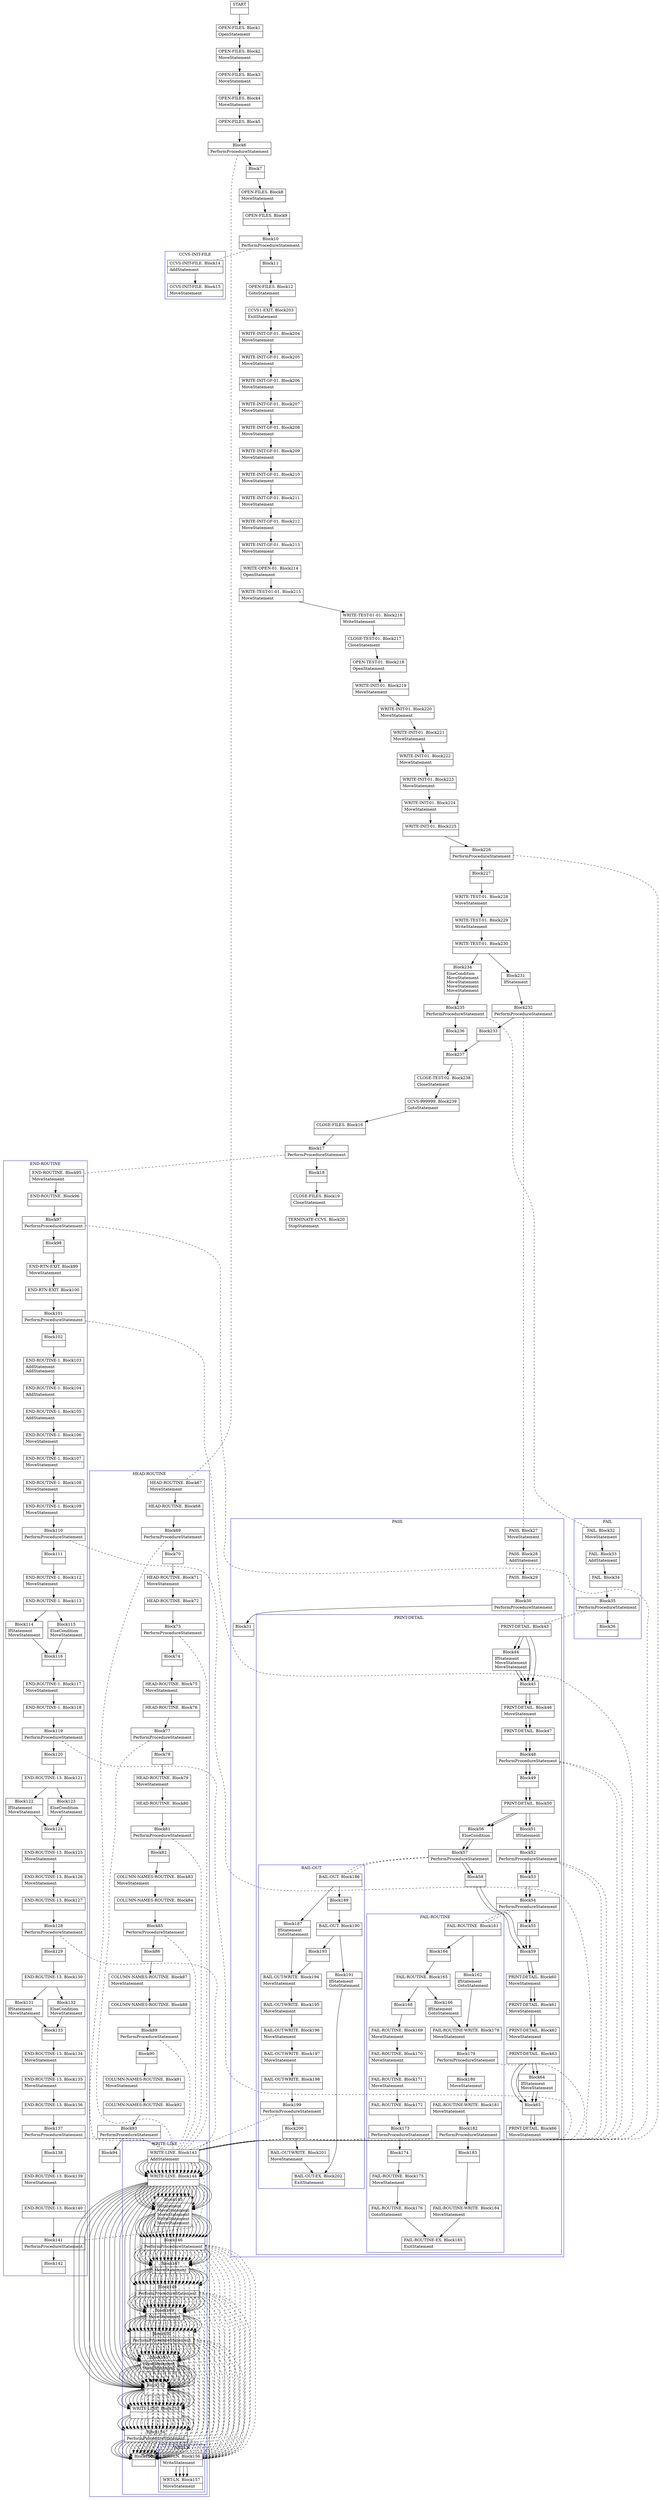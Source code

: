 digraph Cfg {
compound=true;
node [
shape = "record"
]

edge [
arrowtail = "empty"
]
Block0 [
label = "{START|}"
]
Block1 [
label = "{OPEN-FILES. Block1|OpenStatement\l}"
]
Block2 [
label = "{OPEN-FILES. Block2|MoveStatement\l}"
]
Block3 [
label = "{OPEN-FILES. Block3|MoveStatement\l}"
]
Block4 [
label = "{OPEN-FILES. Block4|MoveStatement\l}"
]
Block5 [
label = "{OPEN-FILES. Block5|}"
]
Block6 [
label = "{Block6|PerformProcedureStatement\l}"
]
subgraph cluster_1{
color = blue;
label = "HEAD-ROUTINE";
Block67 [
label = "{HEAD-ROUTINE. Block67|MoveStatement\l}"
]
Block68 [
label = "{HEAD-ROUTINE. Block68|}"
]
Block69 [
label = "{Block69|PerformProcedureStatement\l}"
]
subgraph cluster_12{
color = blue;
label = "WRITE-LINE";
Block143 [
label = "{WRITE-LINE. Block143|AddStatement\l}"
]
Block144 [
label = "{WRITE-LINE. Block144|}"
]
Block145 [
label = "{Block145|IfStatement\lMoveStatement\lMoveStatement\lWriteStatement\lMoveStatement\l}"
]
Block146 [
label = "{Block146|PerformProcedureStatement\l}"
]
subgraph cluster_26{
color = blue;
label = "WRT-LN";
Block156 [
label = "{WRT-LN. Block156|WriteStatement\l}"
]
Block157 [
label = "{WRT-LN. Block157|MoveStatement\l}"
]
Block156 -> Block157

}
Block146 -> Block156 [style=dashed, arrowhead=none]

Block147 [
label = "{Block147|MoveStatement\l}"
]
Block148 [
label = "{Block148|PerformProcedureStatement\l}"
]
subgraph cluster_27{
color = blue;
label = "WRT-LN";
Block156 [
label = "{WRT-LN. Block156|WriteStatement\l}"
]
Block157 [
label = "{WRT-LN. Block157|MoveStatement\l}"
]
Block156 -> Block157

}
Block148 -> Block156 [style=dashed, arrowhead=none]

Block149 [
label = "{Block149|MoveStatement\l}"
]
Block150 [
label = "{Block150|PerformProcedureStatement\l}"
]
subgraph cluster_28{
color = blue;
label = "WRT-LN";
Block156 [
label = "{WRT-LN. Block156|WriteStatement\l}"
]
Block157 [
label = "{WRT-LN. Block157|MoveStatement\l}"
]
Block156 -> Block157

}
Block150 -> Block156 [style=dashed, arrowhead=none]

Block151 [
label = "{Block151|MoveStatement\lMoveStatement\l}"
]
Block152 [
label = "{Block152|}"
]
Block153 [
label = "{WRITE-LINE. Block153|}"
]
Block154 [
label = "{Block154|PerformProcedureStatement\l}"
]
subgraph cluster_29{
color = blue;
label = "WRT-LN";
Block156 [
label = "{WRT-LN. Block156|WriteStatement\l}"
]
Block157 [
label = "{WRT-LN. Block157|MoveStatement\l}"
]
Block156 -> Block157

}
Block154 -> Block156 [style=dashed, arrowhead=none]

Block155 [
label = "{Block155|}"
]
Block143 -> Block144
Block144 -> Block145
Block144 -> Block152
Block145 -> Block146
Block146 -> Block147
Block147 -> Block148
Block148 -> Block149
Block149 -> Block150
Block150 -> Block151
Block151 -> Block152
Block152 -> Block153
Block153 -> Block154
Block154 -> Block155

}
Block69 -> Block143 [style=dashed, arrowhead=none]

Block70 [
label = "{Block70|}"
]
Block71 [
label = "{HEAD-ROUTINE. Block71|MoveStatement\l}"
]
Block72 [
label = "{HEAD-ROUTINE. Block72|}"
]
Block73 [
label = "{Block73|PerformProcedureStatement\l}"
]
subgraph cluster_13{
color = blue;
label = "WRITE-LINE";
Block143 [
label = "{WRITE-LINE. Block143|AddStatement\l}"
]
Block144 [
label = "{WRITE-LINE. Block144|}"
]
Block145 [
label = "{Block145|IfStatement\lMoveStatement\lMoveStatement\lWriteStatement\lMoveStatement\l}"
]
Block146 [
label = "{Block146|PerformProcedureStatement\l}"
]
Block146 -> Block156 [style=dashed, arrowhead=none]

Block147 [
label = "{Block147|MoveStatement\l}"
]
Block148 [
label = "{Block148|PerformProcedureStatement\l}"
]
Block148 -> Block156 [style=dashed, arrowhead=none]

Block149 [
label = "{Block149|MoveStatement\l}"
]
Block150 [
label = "{Block150|PerformProcedureStatement\l}"
]
Block150 -> Block156 [style=dashed, arrowhead=none]

Block151 [
label = "{Block151|MoveStatement\lMoveStatement\l}"
]
Block152 [
label = "{Block152|}"
]
Block153 [
label = "{WRITE-LINE. Block153|}"
]
Block154 [
label = "{Block154|PerformProcedureStatement\l}"
]
Block154 -> Block156 [style=dashed, arrowhead=none]

Block155 [
label = "{Block155|}"
]
Block143 -> Block144
Block144 -> Block145
Block144 -> Block152
Block145 -> Block146
Block146 -> Block147
Block147 -> Block148
Block148 -> Block149
Block149 -> Block150
Block150 -> Block151
Block151 -> Block152
Block152 -> Block153
Block153 -> Block154
Block154 -> Block155

}
Block73 -> Block143 [style=dashed, arrowhead=none]

Block74 [
label = "{Block74|}"
]
Block75 [
label = "{HEAD-ROUTINE. Block75|MoveStatement\l}"
]
Block76 [
label = "{HEAD-ROUTINE. Block76|}"
]
Block77 [
label = "{Block77|PerformProcedureStatement\l}"
]
subgraph cluster_14{
color = blue;
label = "WRITE-LINE";
Block143 [
label = "{WRITE-LINE. Block143|AddStatement\l}"
]
Block144 [
label = "{WRITE-LINE. Block144|}"
]
Block145 [
label = "{Block145|IfStatement\lMoveStatement\lMoveStatement\lWriteStatement\lMoveStatement\l}"
]
Block146 [
label = "{Block146|PerformProcedureStatement\l}"
]
Block146 -> Block156 [style=dashed, arrowhead=none]

Block147 [
label = "{Block147|MoveStatement\l}"
]
Block148 [
label = "{Block148|PerformProcedureStatement\l}"
]
Block148 -> Block156 [style=dashed, arrowhead=none]

Block149 [
label = "{Block149|MoveStatement\l}"
]
Block150 [
label = "{Block150|PerformProcedureStatement\l}"
]
Block150 -> Block156 [style=dashed, arrowhead=none]

Block151 [
label = "{Block151|MoveStatement\lMoveStatement\l}"
]
Block152 [
label = "{Block152|}"
]
Block153 [
label = "{WRITE-LINE. Block153|}"
]
Block154 [
label = "{Block154|PerformProcedureStatement\l}"
]
Block154 -> Block156 [style=dashed, arrowhead=none]

Block155 [
label = "{Block155|}"
]
Block143 -> Block144
Block144 -> Block145
Block144 -> Block152
Block145 -> Block146
Block146 -> Block147
Block147 -> Block148
Block148 -> Block149
Block149 -> Block150
Block150 -> Block151
Block151 -> Block152
Block152 -> Block153
Block153 -> Block154
Block154 -> Block155

}
Block77 -> Block143 [style=dashed, arrowhead=none]

Block78 [
label = "{Block78|}"
]
Block79 [
label = "{HEAD-ROUTINE. Block79|MoveStatement\l}"
]
Block80 [
label = "{HEAD-ROUTINE. Block80|}"
]
Block81 [
label = "{Block81|PerformProcedureStatement\l}"
]
subgraph cluster_15{
color = blue;
label = "WRITE-LINE";
Block143 [
label = "{WRITE-LINE. Block143|AddStatement\l}"
]
Block144 [
label = "{WRITE-LINE. Block144|}"
]
Block145 [
label = "{Block145|IfStatement\lMoveStatement\lMoveStatement\lWriteStatement\lMoveStatement\l}"
]
Block146 [
label = "{Block146|PerformProcedureStatement\l}"
]
Block146 -> Block156 [style=dashed, arrowhead=none]

Block147 [
label = "{Block147|MoveStatement\l}"
]
Block148 [
label = "{Block148|PerformProcedureStatement\l}"
]
Block148 -> Block156 [style=dashed, arrowhead=none]

Block149 [
label = "{Block149|MoveStatement\l}"
]
Block150 [
label = "{Block150|PerformProcedureStatement\l}"
]
Block150 -> Block156 [style=dashed, arrowhead=none]

Block151 [
label = "{Block151|MoveStatement\lMoveStatement\l}"
]
Block152 [
label = "{Block152|}"
]
Block153 [
label = "{WRITE-LINE. Block153|}"
]
Block154 [
label = "{Block154|PerformProcedureStatement\l}"
]
Block154 -> Block156 [style=dashed, arrowhead=none]

Block155 [
label = "{Block155|}"
]
Block143 -> Block144
Block144 -> Block145
Block144 -> Block152
Block145 -> Block146
Block146 -> Block147
Block147 -> Block148
Block148 -> Block149
Block149 -> Block150
Block150 -> Block151
Block151 -> Block152
Block152 -> Block153
Block153 -> Block154
Block154 -> Block155

}
Block81 -> Block143 [style=dashed, arrowhead=none]

Block82 [
label = "{Block82|}"
]
Block83 [
label = "{COLUMN-NAMES-ROUTINE. Block83|MoveStatement\l}"
]
Block84 [
label = "{COLUMN-NAMES-ROUTINE. Block84|}"
]
Block85 [
label = "{Block85|PerformProcedureStatement\l}"
]
subgraph cluster_16{
color = blue;
label = "WRITE-LINE";
Block143 [
label = "{WRITE-LINE. Block143|AddStatement\l}"
]
Block144 [
label = "{WRITE-LINE. Block144|}"
]
Block145 [
label = "{Block145|IfStatement\lMoveStatement\lMoveStatement\lWriteStatement\lMoveStatement\l}"
]
Block146 [
label = "{Block146|PerformProcedureStatement\l}"
]
Block146 -> Block156 [style=dashed, arrowhead=none]

Block147 [
label = "{Block147|MoveStatement\l}"
]
Block148 [
label = "{Block148|PerformProcedureStatement\l}"
]
Block148 -> Block156 [style=dashed, arrowhead=none]

Block149 [
label = "{Block149|MoveStatement\l}"
]
Block150 [
label = "{Block150|PerformProcedureStatement\l}"
]
Block150 -> Block156 [style=dashed, arrowhead=none]

Block151 [
label = "{Block151|MoveStatement\lMoveStatement\l}"
]
Block152 [
label = "{Block152|}"
]
Block153 [
label = "{WRITE-LINE. Block153|}"
]
Block154 [
label = "{Block154|PerformProcedureStatement\l}"
]
Block154 -> Block156 [style=dashed, arrowhead=none]

Block155 [
label = "{Block155|}"
]
Block143 -> Block144
Block144 -> Block145
Block144 -> Block152
Block145 -> Block146
Block146 -> Block147
Block147 -> Block148
Block148 -> Block149
Block149 -> Block150
Block150 -> Block151
Block151 -> Block152
Block152 -> Block153
Block153 -> Block154
Block154 -> Block155

}
Block85 -> Block143 [style=dashed, arrowhead=none]

Block86 [
label = "{Block86|}"
]
Block87 [
label = "{COLUMN-NAMES-ROUTINE. Block87|MoveStatement\l}"
]
Block88 [
label = "{COLUMN-NAMES-ROUTINE. Block88|}"
]
Block89 [
label = "{Block89|PerformProcedureStatement\l}"
]
subgraph cluster_17{
color = blue;
label = "WRITE-LINE";
Block143 [
label = "{WRITE-LINE. Block143|AddStatement\l}"
]
Block144 [
label = "{WRITE-LINE. Block144|}"
]
Block145 [
label = "{Block145|IfStatement\lMoveStatement\lMoveStatement\lWriteStatement\lMoveStatement\l}"
]
Block146 [
label = "{Block146|PerformProcedureStatement\l}"
]
Block146 -> Block156 [style=dashed, arrowhead=none]

Block147 [
label = "{Block147|MoveStatement\l}"
]
Block148 [
label = "{Block148|PerformProcedureStatement\l}"
]
Block148 -> Block156 [style=dashed, arrowhead=none]

Block149 [
label = "{Block149|MoveStatement\l}"
]
Block150 [
label = "{Block150|PerformProcedureStatement\l}"
]
Block150 -> Block156 [style=dashed, arrowhead=none]

Block151 [
label = "{Block151|MoveStatement\lMoveStatement\l}"
]
Block152 [
label = "{Block152|}"
]
Block153 [
label = "{WRITE-LINE. Block153|}"
]
Block154 [
label = "{Block154|PerformProcedureStatement\l}"
]
Block154 -> Block156 [style=dashed, arrowhead=none]

Block155 [
label = "{Block155|}"
]
Block143 -> Block144
Block144 -> Block145
Block144 -> Block152
Block145 -> Block146
Block146 -> Block147
Block147 -> Block148
Block148 -> Block149
Block149 -> Block150
Block150 -> Block151
Block151 -> Block152
Block152 -> Block153
Block153 -> Block154
Block154 -> Block155

}
Block89 -> Block143 [style=dashed, arrowhead=none]

Block90 [
label = "{Block90|}"
]
Block91 [
label = "{COLUMN-NAMES-ROUTINE. Block91|MoveStatement\l}"
]
Block92 [
label = "{COLUMN-NAMES-ROUTINE. Block92|}"
]
Block93 [
label = "{Block93|PerformProcedureStatement\l}"
]
subgraph cluster_18{
color = blue;
label = "WRITE-LINE";
Block143 [
label = "{WRITE-LINE. Block143|AddStatement\l}"
]
Block144 [
label = "{WRITE-LINE. Block144|}"
]
Block145 [
label = "{Block145|IfStatement\lMoveStatement\lMoveStatement\lWriteStatement\lMoveStatement\l}"
]
Block146 [
label = "{Block146|PerformProcedureStatement\l}"
]
Block146 -> Block156 [style=dashed, arrowhead=none]

Block147 [
label = "{Block147|MoveStatement\l}"
]
Block148 [
label = "{Block148|PerformProcedureStatement\l}"
]
Block148 -> Block156 [style=dashed, arrowhead=none]

Block149 [
label = "{Block149|MoveStatement\l}"
]
Block150 [
label = "{Block150|PerformProcedureStatement\l}"
]
Block150 -> Block156 [style=dashed, arrowhead=none]

Block151 [
label = "{Block151|MoveStatement\lMoveStatement\l}"
]
Block152 [
label = "{Block152|}"
]
Block153 [
label = "{WRITE-LINE. Block153|}"
]
Block154 [
label = "{Block154|PerformProcedureStatement\l}"
]
Block154 -> Block156 [style=dashed, arrowhead=none]

Block155 [
label = "{Block155|}"
]
Block143 -> Block144
Block144 -> Block145
Block144 -> Block152
Block145 -> Block146
Block146 -> Block147
Block147 -> Block148
Block148 -> Block149
Block149 -> Block150
Block150 -> Block151
Block151 -> Block152
Block152 -> Block153
Block153 -> Block154
Block154 -> Block155

}
Block93 -> Block143 [style=dashed, arrowhead=none]

Block94 [
label = "{Block94|}"
]
Block67 -> Block68
Block68 -> Block69
Block69 -> Block70
Block70 -> Block71
Block71 -> Block72
Block72 -> Block73
Block73 -> Block74
Block74 -> Block75
Block75 -> Block76
Block76 -> Block77
Block77 -> Block78
Block78 -> Block79
Block79 -> Block80
Block80 -> Block81
Block81 -> Block82
Block82 -> Block83
Block83 -> Block84
Block84 -> Block85
Block85 -> Block86
Block86 -> Block87
Block87 -> Block88
Block88 -> Block89
Block89 -> Block90
Block90 -> Block91
Block91 -> Block92
Block92 -> Block93
Block93 -> Block94

}
Block6 -> Block67 [style=dashed, arrowhead=none]

Block7 [
label = "{Block7|}"
]
Block8 [
label = "{OPEN-FILES. Block8|MoveStatement\l}"
]
Block9 [
label = "{OPEN-FILES. Block9|}"
]
Block10 [
label = "{Block10|PerformProcedureStatement\l}"
]
subgraph cluster_2{
color = blue;
label = "CCVS-INIT-FILE";
Block14 [
label = "{CCVS-INIT-FILE. Block14|AddStatement\l}"
]
Block15 [
label = "{CCVS-INIT-FILE. Block15|MoveStatement\l}"
]
Block14 -> Block15

}
Block10 -> Block14 [style=dashed, arrowhead=none]

Block11 [
label = "{Block11|}"
]
Block12 [
label = "{OPEN-FILES. Block12|GotoStatement\l}"
]
Block203 [
label = "{CCVS1-EXIT. Block203|ExitStatement\l}"
]
Block204 [
label = "{WRITE-INIT-GF-01. Block204|MoveStatement\l}"
]
Block205 [
label = "{WRITE-INIT-GF-01. Block205|MoveStatement\l}"
]
Block206 [
label = "{WRITE-INIT-GF-01. Block206|MoveStatement\l}"
]
Block207 [
label = "{WRITE-INIT-GF-01. Block207|MoveStatement\l}"
]
Block208 [
label = "{WRITE-INIT-GF-01. Block208|MoveStatement\l}"
]
Block209 [
label = "{WRITE-INIT-GF-01. Block209|MoveStatement\l}"
]
Block210 [
label = "{WRITE-INIT-GF-01. Block210|MoveStatement\l}"
]
Block211 [
label = "{WRITE-INIT-GF-01. Block211|MoveStatement\l}"
]
Block212 [
label = "{WRITE-INIT-GF-01. Block212|MoveStatement\l}"
]
Block213 [
label = "{WRITE-INIT-GF-01. Block213|MoveStatement\l}"
]
Block214 [
label = "{WRITE-OPEN-01. Block214|OpenStatement\l}"
]
Block215 [
label = "{WRITE-TEST-01-01. Block215|MoveStatement\l}"
]
Block216 [
label = "{WRITE-TEST-01-01. Block216|WriteStatement\l}"
]
Block217 [
label = "{CLOSE-TEST-01. Block217|CloseStatement\l}"
]
Block218 [
label = "{OPEN-TEST-01. Block218|OpenStatement\l}"
]
Block219 [
label = "{WRITE-INIT-01. Block219|MoveStatement\l}"
]
Block220 [
label = "{WRITE-INIT-01. Block220|MoveStatement\l}"
]
Block221 [
label = "{WRITE-INIT-01. Block221|MoveStatement\l}"
]
Block222 [
label = "{WRITE-INIT-01. Block222|MoveStatement\l}"
]
Block223 [
label = "{WRITE-INIT-01. Block223|MoveStatement\l}"
]
Block224 [
label = "{WRITE-INIT-01. Block224|MoveStatement\l}"
]
Block225 [
label = "{WRITE-INIT-01. Block225|}"
]
Block226 [
label = "{Block226|PerformProcedureStatement\l}"
]
subgraph cluster_35{
color = blue;
label = "WRITE-LINE";
Block143 [
label = "{WRITE-LINE. Block143|AddStatement\l}"
]
Block144 [
label = "{WRITE-LINE. Block144|}"
]
Block145 [
label = "{Block145|IfStatement\lMoveStatement\lMoveStatement\lWriteStatement\lMoveStatement\l}"
]
Block146 [
label = "{Block146|PerformProcedureStatement\l}"
]
Block146 -> Block156 [style=dashed, arrowhead=none]

Block147 [
label = "{Block147|MoveStatement\l}"
]
Block148 [
label = "{Block148|PerformProcedureStatement\l}"
]
Block148 -> Block156 [style=dashed, arrowhead=none]

Block149 [
label = "{Block149|MoveStatement\l}"
]
Block150 [
label = "{Block150|PerformProcedureStatement\l}"
]
Block150 -> Block156 [style=dashed, arrowhead=none]

Block151 [
label = "{Block151|MoveStatement\lMoveStatement\l}"
]
Block152 [
label = "{Block152|}"
]
Block153 [
label = "{WRITE-LINE. Block153|}"
]
Block154 [
label = "{Block154|PerformProcedureStatement\l}"
]
Block154 -> Block156 [style=dashed, arrowhead=none]

Block155 [
label = "{Block155|}"
]
Block143 -> Block144
Block144 -> Block145
Block144 -> Block152
Block145 -> Block146
Block146 -> Block147
Block147 -> Block148
Block148 -> Block149
Block149 -> Block150
Block150 -> Block151
Block151 -> Block152
Block152 -> Block153
Block153 -> Block154
Block154 -> Block155

}
Block226 -> Block143 [style=dashed, arrowhead=none]

Block227 [
label = "{Block227|}"
]
Block228 [
label = "{WRITE-TEST-01. Block228|MoveStatement\l}"
]
Block229 [
label = "{WRITE-TEST-01. Block229|WriteStatement\l}"
]
Block230 [
label = "{WRITE-TEST-01. Block230|}"
]
Block231 [
label = "{Block231|IfStatement\l}"
]
Block232 [
label = "{Block232|PerformProcedureStatement\l}"
]
subgraph cluster_36{
color = blue;
label = "PASS";
Block27 [
label = "{PASS. Block27|MoveStatement\l}"
]
Block28 [
label = "{PASS. Block28|AddStatement\l}"
]
Block29 [
label = "{PASS. Block29|}"
]
Block30 [
label = "{Block30|PerformProcedureStatement\l}"
]
subgraph cluster_5{
color = blue;
label = "PRINT-DETAIL";
Block43 [
label = "{PRINT-DETAIL. Block43|}"
]
Block44 [
label = "{Block44|IfStatement\lMoveStatement\lMoveStatement\l}"
]
Block45 [
label = "{Block45|}"
]
Block46 [
label = "{PRINT-DETAIL. Block46|MoveStatement\l}"
]
Block47 [
label = "{PRINT-DETAIL. Block47|}"
]
Block48 [
label = "{Block48|PerformProcedureStatement\l}"
]
subgraph cluster_8{
color = blue;
label = "WRITE-LINE";
Block143 [
label = "{WRITE-LINE. Block143|AddStatement\l}"
]
Block144 [
label = "{WRITE-LINE. Block144|}"
]
Block145 [
label = "{Block145|IfStatement\lMoveStatement\lMoveStatement\lWriteStatement\lMoveStatement\l}"
]
Block146 [
label = "{Block146|PerformProcedureStatement\l}"
]
Block146 -> Block156 [style=dashed, arrowhead=none]

Block147 [
label = "{Block147|MoveStatement\l}"
]
Block148 [
label = "{Block148|PerformProcedureStatement\l}"
]
Block148 -> Block156 [style=dashed, arrowhead=none]

Block149 [
label = "{Block149|MoveStatement\l}"
]
Block150 [
label = "{Block150|PerformProcedureStatement\l}"
]
Block150 -> Block156 [style=dashed, arrowhead=none]

Block151 [
label = "{Block151|MoveStatement\lMoveStatement\l}"
]
Block152 [
label = "{Block152|}"
]
Block153 [
label = "{WRITE-LINE. Block153|}"
]
Block154 [
label = "{Block154|PerformProcedureStatement\l}"
]
Block154 -> Block156 [style=dashed, arrowhead=none]

Block155 [
label = "{Block155|}"
]
Block143 -> Block144
Block144 -> Block145
Block144 -> Block152
Block145 -> Block146
Block146 -> Block147
Block147 -> Block148
Block148 -> Block149
Block149 -> Block150
Block150 -> Block151
Block151 -> Block152
Block152 -> Block153
Block153 -> Block154
Block154 -> Block155

}
Block48 -> Block143 [style=dashed, arrowhead=none]

Block49 [
label = "{Block49|}"
]
Block50 [
label = "{PRINT-DETAIL. Block50|}"
]
Block51 [
label = "{Block51|IfStatement\l}"
]
Block52 [
label = "{Block52|PerformProcedureStatement\l}"
]
subgraph cluster_9{
color = blue;
label = "WRITE-LINE";
Block143 [
label = "{WRITE-LINE. Block143|AddStatement\l}"
]
Block144 [
label = "{WRITE-LINE. Block144|}"
]
Block145 [
label = "{Block145|IfStatement\lMoveStatement\lMoveStatement\lWriteStatement\lMoveStatement\l}"
]
Block146 [
label = "{Block146|PerformProcedureStatement\l}"
]
Block146 -> Block156 [style=dashed, arrowhead=none]

Block147 [
label = "{Block147|MoveStatement\l}"
]
Block148 [
label = "{Block148|PerformProcedureStatement\l}"
]
Block148 -> Block156 [style=dashed, arrowhead=none]

Block149 [
label = "{Block149|MoveStatement\l}"
]
Block150 [
label = "{Block150|PerformProcedureStatement\l}"
]
Block150 -> Block156 [style=dashed, arrowhead=none]

Block151 [
label = "{Block151|MoveStatement\lMoveStatement\l}"
]
Block152 [
label = "{Block152|}"
]
Block153 [
label = "{WRITE-LINE. Block153|}"
]
Block154 [
label = "{Block154|PerformProcedureStatement\l}"
]
Block154 -> Block156 [style=dashed, arrowhead=none]

Block155 [
label = "{Block155|}"
]
Block143 -> Block144
Block144 -> Block145
Block144 -> Block152
Block145 -> Block146
Block146 -> Block147
Block147 -> Block148
Block148 -> Block149
Block149 -> Block150
Block150 -> Block151
Block151 -> Block152
Block152 -> Block153
Block153 -> Block154
Block154 -> Block155

}
Block52 -> Block143 [style=dashed, arrowhead=none]

Block53 [
label = "{Block53|}"
]
Block54 [
label = "{Block54|PerformProcedureStatement\l}"
]
subgraph cluster_10{
color = blue;
label = "FAIL-ROUTINE";
Block161 [
label = "{FAIL-ROUTINE. Block161|}"
]
Block162 [
label = "{Block162|IfStatement\lGotoStatement\l}"
]
Block178 [
label = "{FAIL-ROUTINE-WRITE. Block178|MoveStatement\l}"
]
Block179 [
label = "{Block179|PerformProcedureStatement\l}"
]
subgraph cluster_32{
color = blue;
label = "WRITE-LINE";
Block143 [
label = "{WRITE-LINE. Block143|AddStatement\l}"
]
Block144 [
label = "{WRITE-LINE. Block144|}"
]
Block145 [
label = "{Block145|IfStatement\lMoveStatement\lMoveStatement\lWriteStatement\lMoveStatement\l}"
]
Block146 [
label = "{Block146|PerformProcedureStatement\l}"
]
Block146 -> Block156 [style=dashed, arrowhead=none]

Block147 [
label = "{Block147|MoveStatement\l}"
]
Block148 [
label = "{Block148|PerformProcedureStatement\l}"
]
Block148 -> Block156 [style=dashed, arrowhead=none]

Block149 [
label = "{Block149|MoveStatement\l}"
]
Block150 [
label = "{Block150|PerformProcedureStatement\l}"
]
Block150 -> Block156 [style=dashed, arrowhead=none]

Block151 [
label = "{Block151|MoveStatement\lMoveStatement\l}"
]
Block152 [
label = "{Block152|}"
]
Block153 [
label = "{WRITE-LINE. Block153|}"
]
Block154 [
label = "{Block154|PerformProcedureStatement\l}"
]
Block154 -> Block156 [style=dashed, arrowhead=none]

Block155 [
label = "{Block155|}"
]
Block143 -> Block144
Block144 -> Block145
Block144 -> Block152
Block145 -> Block146
Block146 -> Block147
Block147 -> Block148
Block148 -> Block149
Block149 -> Block150
Block150 -> Block151
Block151 -> Block152
Block152 -> Block153
Block153 -> Block154
Block154 -> Block155

}
Block179 -> Block143 [style=dashed, arrowhead=none]

Block180 [
label = "{Block180|MoveStatement\l}"
]
Block181 [
label = "{FAIL-ROUTINE-WRITE. Block181|MoveStatement\l}"
]
Block182 [
label = "{Block182|PerformProcedureStatement\l}"
]
subgraph cluster_33{
color = blue;
label = "WRITE-LINE";
Block143 [
label = "{WRITE-LINE. Block143|AddStatement\l}"
]
Block144 [
label = "{WRITE-LINE. Block144|}"
]
Block145 [
label = "{Block145|IfStatement\lMoveStatement\lMoveStatement\lWriteStatement\lMoveStatement\l}"
]
Block146 [
label = "{Block146|PerformProcedureStatement\l}"
]
Block146 -> Block156 [style=dashed, arrowhead=none]

Block147 [
label = "{Block147|MoveStatement\l}"
]
Block148 [
label = "{Block148|PerformProcedureStatement\l}"
]
Block148 -> Block156 [style=dashed, arrowhead=none]

Block149 [
label = "{Block149|MoveStatement\l}"
]
Block150 [
label = "{Block150|PerformProcedureStatement\l}"
]
Block150 -> Block156 [style=dashed, arrowhead=none]

Block151 [
label = "{Block151|MoveStatement\lMoveStatement\l}"
]
Block152 [
label = "{Block152|}"
]
Block153 [
label = "{WRITE-LINE. Block153|}"
]
Block154 [
label = "{Block154|PerformProcedureStatement\l}"
]
Block154 -> Block156 [style=dashed, arrowhead=none]

Block155 [
label = "{Block155|}"
]
Block143 -> Block144
Block144 -> Block145
Block144 -> Block152
Block145 -> Block146
Block146 -> Block147
Block147 -> Block148
Block148 -> Block149
Block149 -> Block150
Block150 -> Block151
Block151 -> Block152
Block152 -> Block153
Block153 -> Block154
Block154 -> Block155

}
Block182 -> Block143 [style=dashed, arrowhead=none]

Block183 [
label = "{Block183|}"
]
Block184 [
label = "{FAIL-ROUTINE-WRITE. Block184|MoveStatement\l}"
]
Block185 [
label = "{FAIL-ROUTINE-EX. Block185|ExitStatement\l}"
]
Block164 [
label = "{Block164|}"
]
Block165 [
label = "{FAIL-ROUTINE. Block165|}"
]
Block166 [
label = "{Block166|IfStatement\lGotoStatement\l}"
]
Block168 [
label = "{Block168|}"
]
Block169 [
label = "{FAIL-ROUTINE. Block169|MoveStatement\l}"
]
Block170 [
label = "{FAIL-ROUTINE. Block170|MoveStatement\l}"
]
Block171 [
label = "{FAIL-ROUTINE. Block171|MoveStatement\l}"
]
Block172 [
label = "{FAIL-ROUTINE. Block172|}"
]
Block173 [
label = "{Block173|PerformProcedureStatement\l}"
]
subgraph cluster_31{
color = blue;
label = "WRITE-LINE";
Block143 [
label = "{WRITE-LINE. Block143|AddStatement\l}"
]
Block144 [
label = "{WRITE-LINE. Block144|}"
]
Block145 [
label = "{Block145|IfStatement\lMoveStatement\lMoveStatement\lWriteStatement\lMoveStatement\l}"
]
Block146 [
label = "{Block146|PerformProcedureStatement\l}"
]
Block146 -> Block156 [style=dashed, arrowhead=none]

Block147 [
label = "{Block147|MoveStatement\l}"
]
Block148 [
label = "{Block148|PerformProcedureStatement\l}"
]
Block148 -> Block156 [style=dashed, arrowhead=none]

Block149 [
label = "{Block149|MoveStatement\l}"
]
Block150 [
label = "{Block150|PerformProcedureStatement\l}"
]
Block150 -> Block156 [style=dashed, arrowhead=none]

Block151 [
label = "{Block151|MoveStatement\lMoveStatement\l}"
]
Block152 [
label = "{Block152|}"
]
Block153 [
label = "{WRITE-LINE. Block153|}"
]
Block154 [
label = "{Block154|PerformProcedureStatement\l}"
]
Block154 -> Block156 [style=dashed, arrowhead=none]

Block155 [
label = "{Block155|}"
]
Block143 -> Block144
Block144 -> Block145
Block144 -> Block152
Block145 -> Block146
Block146 -> Block147
Block147 -> Block148
Block148 -> Block149
Block149 -> Block150
Block150 -> Block151
Block151 -> Block152
Block152 -> Block153
Block153 -> Block154
Block154 -> Block155

}
Block173 -> Block143 [style=dashed, arrowhead=none]

Block174 [
label = "{Block174|}"
]
Block175 [
label = "{FAIL-ROUTINE. Block175|MoveStatement\l}"
]
Block176 [
label = "{FAIL-ROUTINE. Block176|GotoStatement\l}"
]
Block161 -> Block162
Block161 -> Block164
Block162 -> Block178
Block178 -> Block179
Block179 -> Block180
Block180 -> Block181
Block181 -> Block182
Block182 -> Block183
Block183 -> Block184
Block184 -> Block185
Block164 -> Block165
Block165 -> Block166
Block165 -> Block168
Block166 -> Block178
Block168 -> Block169
Block169 -> Block170
Block170 -> Block171
Block171 -> Block172
Block172 -> Block173
Block173 -> Block174
Block174 -> Block175
Block175 -> Block176
Block176 -> Block185

}
Block54 -> Block161 [style=dashed, arrowhead=none]

Block55 [
label = "{Block55|}"
]
Block59 [
label = "{Block59|}"
]
Block60 [
label = "{PRINT-DETAIL. Block60|MoveStatement\l}"
]
Block61 [
label = "{PRINT-DETAIL. Block61|MoveStatement\l}"
]
Block62 [
label = "{PRINT-DETAIL. Block62|MoveStatement\l}"
]
Block63 [
label = "{PRINT-DETAIL. Block63|}"
]
Block64 [
label = "{Block64|IfStatement\lMoveStatement\l}"
]
Block65 [
label = "{Block65|}"
]
Block66 [
label = "{PRINT-DETAIL. Block66|MoveStatement\l}"
]
Block56 [
label = "{Block56|ElseCondition\l}"
]
Block57 [
label = "{Block57|PerformProcedureStatement\l}"
]
subgraph cluster_11{
color = blue;
label = "BAIL-OUT";
Block186 [
label = "{BAIL-OUT. Block186|}"
]
Block187 [
label = "{Block187|IfStatement\lGotoStatement\l}"
]
Block194 [
label = "{BAIL-OUT-WRITE. Block194|MoveStatement\l}"
]
Block195 [
label = "{BAIL-OUT-WRITE. Block195|MoveStatement\l}"
]
Block196 [
label = "{BAIL-OUT-WRITE. Block196|MoveStatement\l}"
]
Block197 [
label = "{BAIL-OUT-WRITE. Block197|MoveStatement\l}"
]
Block198 [
label = "{BAIL-OUT-WRITE. Block198|}"
]
Block199 [
label = "{Block199|PerformProcedureStatement\l}"
]
subgraph cluster_34{
color = blue;
label = "WRITE-LINE";
Block143 [
label = "{WRITE-LINE. Block143|AddStatement\l}"
]
Block144 [
label = "{WRITE-LINE. Block144|}"
]
Block145 [
label = "{Block145|IfStatement\lMoveStatement\lMoveStatement\lWriteStatement\lMoveStatement\l}"
]
Block146 [
label = "{Block146|PerformProcedureStatement\l}"
]
Block146 -> Block156 [style=dashed, arrowhead=none]

Block147 [
label = "{Block147|MoveStatement\l}"
]
Block148 [
label = "{Block148|PerformProcedureStatement\l}"
]
Block148 -> Block156 [style=dashed, arrowhead=none]

Block149 [
label = "{Block149|MoveStatement\l}"
]
Block150 [
label = "{Block150|PerformProcedureStatement\l}"
]
Block150 -> Block156 [style=dashed, arrowhead=none]

Block151 [
label = "{Block151|MoveStatement\lMoveStatement\l}"
]
Block152 [
label = "{Block152|}"
]
Block153 [
label = "{WRITE-LINE. Block153|}"
]
Block154 [
label = "{Block154|PerformProcedureStatement\l}"
]
Block154 -> Block156 [style=dashed, arrowhead=none]

Block155 [
label = "{Block155|}"
]
Block143 -> Block144
Block144 -> Block145
Block144 -> Block152
Block145 -> Block146
Block146 -> Block147
Block147 -> Block148
Block148 -> Block149
Block149 -> Block150
Block150 -> Block151
Block151 -> Block152
Block152 -> Block153
Block153 -> Block154
Block154 -> Block155

}
Block199 -> Block143 [style=dashed, arrowhead=none]

Block200 [
label = "{Block200|}"
]
Block201 [
label = "{BAIL-OUT-WRITE. Block201|MoveStatement\l}"
]
Block202 [
label = "{BAIL-OUT-EX. Block202|ExitStatement\l}"
]
Block189 [
label = "{Block189|}"
]
Block190 [
label = "{BAIL-OUT. Block190|}"
]
Block191 [
label = "{Block191|IfStatement\lGotoStatement\l}"
]
Block193 [
label = "{Block193|}"
]
Block186 -> Block187
Block186 -> Block189
Block187 -> Block194
Block194 -> Block195
Block195 -> Block196
Block196 -> Block197
Block197 -> Block198
Block198 -> Block199
Block199 -> Block200
Block200 -> Block201
Block201 -> Block202
Block189 -> Block190
Block190 -> Block191
Block190 -> Block193
Block191 -> Block202
Block193 -> Block194

}
Block57 -> Block186 [style=dashed, arrowhead=none]

Block58 [
label = "{Block58|}"
]
Block43 -> Block44
Block43 -> Block45
Block44 -> Block45
Block45 -> Block46
Block46 -> Block47
Block47 -> Block48
Block48 -> Block49
Block49 -> Block50
Block50 -> Block51
Block50 -> Block56
Block51 -> Block52
Block52 -> Block53
Block53 -> Block54
Block54 -> Block55
Block55 -> Block59
Block59 -> Block60
Block60 -> Block61
Block61 -> Block62
Block62 -> Block63
Block63 -> Block64
Block63 -> Block65
Block64 -> Block65
Block65 -> Block66
Block56 -> Block57
Block57 -> Block58
Block58 -> Block59

}
Block30 -> Block43 [style=dashed, arrowhead=none]

Block31 [
label = "{Block31|}"
]
Block27 -> Block28
Block28 -> Block29
Block29 -> Block30
Block30 -> Block31

}
Block232 -> Block27 [style=dashed, arrowhead=none]

Block233 [
label = "{Block233|}"
]
Block237 [
label = "{Block237|}"
]
Block238 [
label = "{CLOSE-TEST-02. Block238|CloseStatement\l}"
]
Block239 [
label = "{CCVS-999999. Block239|GotoStatement\l}"
]
Block16 [
label = "{CLOSE-FILES. Block16|}"
]
Block17 [
label = "{Block17|PerformProcedureStatement\l}"
]
subgraph cluster_3{
color = blue;
label = "END-ROUTINE";
Block95 [
label = "{END-ROUTINE. Block95|MoveStatement\l}"
]
Block96 [
label = "{END-ROUTINE. Block96|}"
]
Block97 [
label = "{Block97|PerformProcedureStatement\l}"
]
subgraph cluster_19{
color = blue;
label = "WRITE-LINE";
Block143 [
label = "{WRITE-LINE. Block143|AddStatement\l}"
]
Block144 [
label = "{WRITE-LINE. Block144|}"
]
Block145 [
label = "{Block145|IfStatement\lMoveStatement\lMoveStatement\lWriteStatement\lMoveStatement\l}"
]
Block146 [
label = "{Block146|PerformProcedureStatement\l}"
]
Block146 -> Block156 [style=dashed, arrowhead=none]

Block147 [
label = "{Block147|MoveStatement\l}"
]
Block148 [
label = "{Block148|PerformProcedureStatement\l}"
]
Block148 -> Block156 [style=dashed, arrowhead=none]

Block149 [
label = "{Block149|MoveStatement\l}"
]
Block150 [
label = "{Block150|PerformProcedureStatement\l}"
]
Block150 -> Block156 [style=dashed, arrowhead=none]

Block151 [
label = "{Block151|MoveStatement\lMoveStatement\l}"
]
Block152 [
label = "{Block152|}"
]
Block153 [
label = "{WRITE-LINE. Block153|}"
]
Block154 [
label = "{Block154|PerformProcedureStatement\l}"
]
Block154 -> Block156 [style=dashed, arrowhead=none]

Block155 [
label = "{Block155|}"
]
Block143 -> Block144
Block144 -> Block145
Block144 -> Block152
Block145 -> Block146
Block146 -> Block147
Block147 -> Block148
Block148 -> Block149
Block149 -> Block150
Block150 -> Block151
Block151 -> Block152
Block152 -> Block153
Block153 -> Block154
Block154 -> Block155

}
Block97 -> Block143 [style=dashed, arrowhead=none]

Block98 [
label = "{Block98|}"
]
Block99 [
label = "{END-RTN-EXIT. Block99|MoveStatement\l}"
]
Block100 [
label = "{END-RTN-EXIT. Block100|}"
]
Block101 [
label = "{Block101|PerformProcedureStatement\l}"
]
subgraph cluster_20{
color = blue;
label = "WRITE-LINE";
Block143 [
label = "{WRITE-LINE. Block143|AddStatement\l}"
]
Block144 [
label = "{WRITE-LINE. Block144|}"
]
Block145 [
label = "{Block145|IfStatement\lMoveStatement\lMoveStatement\lWriteStatement\lMoveStatement\l}"
]
Block146 [
label = "{Block146|PerformProcedureStatement\l}"
]
Block146 -> Block156 [style=dashed, arrowhead=none]

Block147 [
label = "{Block147|MoveStatement\l}"
]
Block148 [
label = "{Block148|PerformProcedureStatement\l}"
]
Block148 -> Block156 [style=dashed, arrowhead=none]

Block149 [
label = "{Block149|MoveStatement\l}"
]
Block150 [
label = "{Block150|PerformProcedureStatement\l}"
]
Block150 -> Block156 [style=dashed, arrowhead=none]

Block151 [
label = "{Block151|MoveStatement\lMoveStatement\l}"
]
Block152 [
label = "{Block152|}"
]
Block153 [
label = "{WRITE-LINE. Block153|}"
]
Block154 [
label = "{Block154|PerformProcedureStatement\l}"
]
Block154 -> Block156 [style=dashed, arrowhead=none]

Block155 [
label = "{Block155|}"
]
Block143 -> Block144
Block144 -> Block145
Block144 -> Block152
Block145 -> Block146
Block146 -> Block147
Block147 -> Block148
Block148 -> Block149
Block149 -> Block150
Block150 -> Block151
Block151 -> Block152
Block152 -> Block153
Block153 -> Block154
Block154 -> Block155

}
Block101 -> Block143 [style=dashed, arrowhead=none]

Block102 [
label = "{Block102|}"
]
Block103 [
label = "{END-ROUTINE-1. Block103|AddStatement\lAddStatement\l}"
]
Block104 [
label = "{END-ROUTINE-1. Block104|AddStatement\l}"
]
Block105 [
label = "{END-ROUTINE-1. Block105|AddStatement\l}"
]
Block106 [
label = "{END-ROUTINE-1. Block106|MoveStatement\l}"
]
Block107 [
label = "{END-ROUTINE-1. Block107|MoveStatement\l}"
]
Block108 [
label = "{END-ROUTINE-1. Block108|MoveStatement\l}"
]
Block109 [
label = "{END-ROUTINE-1. Block109|MoveStatement\l}"
]
Block110 [
label = "{Block110|PerformProcedureStatement\l}"
]
subgraph cluster_21{
color = blue;
label = "WRITE-LINE";
Block143 [
label = "{WRITE-LINE. Block143|AddStatement\l}"
]
Block144 [
label = "{WRITE-LINE. Block144|}"
]
Block145 [
label = "{Block145|IfStatement\lMoveStatement\lMoveStatement\lWriteStatement\lMoveStatement\l}"
]
Block146 [
label = "{Block146|PerformProcedureStatement\l}"
]
Block146 -> Block156 [style=dashed, arrowhead=none]

Block147 [
label = "{Block147|MoveStatement\l}"
]
Block148 [
label = "{Block148|PerformProcedureStatement\l}"
]
Block148 -> Block156 [style=dashed, arrowhead=none]

Block149 [
label = "{Block149|MoveStatement\l}"
]
Block150 [
label = "{Block150|PerformProcedureStatement\l}"
]
Block150 -> Block156 [style=dashed, arrowhead=none]

Block151 [
label = "{Block151|MoveStatement\lMoveStatement\l}"
]
Block152 [
label = "{Block152|}"
]
Block153 [
label = "{WRITE-LINE. Block153|}"
]
Block154 [
label = "{Block154|PerformProcedureStatement\l}"
]
Block154 -> Block156 [style=dashed, arrowhead=none]

Block155 [
label = "{Block155|}"
]
Block143 -> Block144
Block144 -> Block145
Block144 -> Block152
Block145 -> Block146
Block146 -> Block147
Block147 -> Block148
Block148 -> Block149
Block149 -> Block150
Block150 -> Block151
Block151 -> Block152
Block152 -> Block153
Block153 -> Block154
Block154 -> Block155

}
Block110 -> Block143 [style=dashed, arrowhead=none]

Block111 [
label = "{Block111|}"
]
Block112 [
label = "{END-ROUTINE-1. Block112|MoveStatement\l}"
]
Block113 [
label = "{END-ROUTINE-1. Block113|}"
]
Block114 [
label = "{Block114|IfStatement\lMoveStatement\l}"
]
Block116 [
label = "{Block116|}"
]
Block117 [
label = "{END-ROUTINE-1. Block117|MoveStatement\l}"
]
Block118 [
label = "{END-ROUTINE-1. Block118|}"
]
Block119 [
label = "{Block119|PerformProcedureStatement\l}"
]
subgraph cluster_22{
color = blue;
label = "WRITE-LINE";
Block143 [
label = "{WRITE-LINE. Block143|AddStatement\l}"
]
Block144 [
label = "{WRITE-LINE. Block144|}"
]
Block145 [
label = "{Block145|IfStatement\lMoveStatement\lMoveStatement\lWriteStatement\lMoveStatement\l}"
]
Block146 [
label = "{Block146|PerformProcedureStatement\l}"
]
Block146 -> Block156 [style=dashed, arrowhead=none]

Block147 [
label = "{Block147|MoveStatement\l}"
]
Block148 [
label = "{Block148|PerformProcedureStatement\l}"
]
Block148 -> Block156 [style=dashed, arrowhead=none]

Block149 [
label = "{Block149|MoveStatement\l}"
]
Block150 [
label = "{Block150|PerformProcedureStatement\l}"
]
Block150 -> Block156 [style=dashed, arrowhead=none]

Block151 [
label = "{Block151|MoveStatement\lMoveStatement\l}"
]
Block152 [
label = "{Block152|}"
]
Block153 [
label = "{WRITE-LINE. Block153|}"
]
Block154 [
label = "{Block154|PerformProcedureStatement\l}"
]
Block154 -> Block156 [style=dashed, arrowhead=none]

Block155 [
label = "{Block155|}"
]
Block143 -> Block144
Block144 -> Block145
Block144 -> Block152
Block145 -> Block146
Block146 -> Block147
Block147 -> Block148
Block148 -> Block149
Block149 -> Block150
Block150 -> Block151
Block151 -> Block152
Block152 -> Block153
Block153 -> Block154
Block154 -> Block155

}
Block119 -> Block143 [style=dashed, arrowhead=none]

Block120 [
label = "{Block120|}"
]
Block121 [
label = "{END-ROUTINE-13. Block121|}"
]
Block122 [
label = "{Block122|IfStatement\lMoveStatement\l}"
]
Block124 [
label = "{Block124|}"
]
Block125 [
label = "{END-ROUTINE-13. Block125|MoveStatement\l}"
]
Block126 [
label = "{END-ROUTINE-13. Block126|MoveStatement\l}"
]
Block127 [
label = "{END-ROUTINE-13. Block127|}"
]
Block128 [
label = "{Block128|PerformProcedureStatement\l}"
]
subgraph cluster_23{
color = blue;
label = "WRITE-LINE";
Block143 [
label = "{WRITE-LINE. Block143|AddStatement\l}"
]
Block144 [
label = "{WRITE-LINE. Block144|}"
]
Block145 [
label = "{Block145|IfStatement\lMoveStatement\lMoveStatement\lWriteStatement\lMoveStatement\l}"
]
Block146 [
label = "{Block146|PerformProcedureStatement\l}"
]
Block146 -> Block156 [style=dashed, arrowhead=none]

Block147 [
label = "{Block147|MoveStatement\l}"
]
Block148 [
label = "{Block148|PerformProcedureStatement\l}"
]
Block148 -> Block156 [style=dashed, arrowhead=none]

Block149 [
label = "{Block149|MoveStatement\l}"
]
Block150 [
label = "{Block150|PerformProcedureStatement\l}"
]
Block150 -> Block156 [style=dashed, arrowhead=none]

Block151 [
label = "{Block151|MoveStatement\lMoveStatement\l}"
]
Block152 [
label = "{Block152|}"
]
Block153 [
label = "{WRITE-LINE. Block153|}"
]
Block154 [
label = "{Block154|PerformProcedureStatement\l}"
]
Block154 -> Block156 [style=dashed, arrowhead=none]

Block155 [
label = "{Block155|}"
]
Block143 -> Block144
Block144 -> Block145
Block144 -> Block152
Block145 -> Block146
Block146 -> Block147
Block147 -> Block148
Block148 -> Block149
Block149 -> Block150
Block150 -> Block151
Block151 -> Block152
Block152 -> Block153
Block153 -> Block154
Block154 -> Block155

}
Block128 -> Block143 [style=dashed, arrowhead=none]

Block129 [
label = "{Block129|}"
]
Block130 [
label = "{END-ROUTINE-13. Block130|}"
]
Block131 [
label = "{Block131|IfStatement\lMoveStatement\l}"
]
Block133 [
label = "{Block133|}"
]
Block134 [
label = "{END-ROUTINE-13. Block134|MoveStatement\l}"
]
Block135 [
label = "{END-ROUTINE-13. Block135|MoveStatement\l}"
]
Block136 [
label = "{END-ROUTINE-13. Block136|}"
]
Block137 [
label = "{Block137|PerformProcedureStatement\l}"
]
subgraph cluster_24{
color = blue;
label = "WRITE-LINE";
Block143 [
label = "{WRITE-LINE. Block143|AddStatement\l}"
]
Block144 [
label = "{WRITE-LINE. Block144|}"
]
Block145 [
label = "{Block145|IfStatement\lMoveStatement\lMoveStatement\lWriteStatement\lMoveStatement\l}"
]
Block146 [
label = "{Block146|PerformProcedureStatement\l}"
]
Block146 -> Block156 [style=dashed, arrowhead=none]

Block147 [
label = "{Block147|MoveStatement\l}"
]
Block148 [
label = "{Block148|PerformProcedureStatement\l}"
]
Block148 -> Block156 [style=dashed, arrowhead=none]

Block149 [
label = "{Block149|MoveStatement\l}"
]
Block150 [
label = "{Block150|PerformProcedureStatement\l}"
]
Block150 -> Block156 [style=dashed, arrowhead=none]

Block151 [
label = "{Block151|MoveStatement\lMoveStatement\l}"
]
Block152 [
label = "{Block152|}"
]
Block153 [
label = "{WRITE-LINE. Block153|}"
]
Block154 [
label = "{Block154|PerformProcedureStatement\l}"
]
Block154 -> Block156 [style=dashed, arrowhead=none]

Block155 [
label = "{Block155|}"
]
Block143 -> Block144
Block144 -> Block145
Block144 -> Block152
Block145 -> Block146
Block146 -> Block147
Block147 -> Block148
Block148 -> Block149
Block149 -> Block150
Block150 -> Block151
Block151 -> Block152
Block152 -> Block153
Block153 -> Block154
Block154 -> Block155

}
Block137 -> Block143 [style=dashed, arrowhead=none]

Block138 [
label = "{Block138|}"
]
Block139 [
label = "{END-ROUTINE-13. Block139|MoveStatement\l}"
]
Block140 [
label = "{END-ROUTINE-13. Block140|}"
]
Block141 [
label = "{Block141|PerformProcedureStatement\l}"
]
subgraph cluster_25{
color = blue;
label = "WRITE-LINE";
Block143 [
label = "{WRITE-LINE. Block143|AddStatement\l}"
]
Block144 [
label = "{WRITE-LINE. Block144|}"
]
Block145 [
label = "{Block145|IfStatement\lMoveStatement\lMoveStatement\lWriteStatement\lMoveStatement\l}"
]
Block146 [
label = "{Block146|PerformProcedureStatement\l}"
]
Block146 -> Block156 [style=dashed, arrowhead=none]

Block147 [
label = "{Block147|MoveStatement\l}"
]
Block148 [
label = "{Block148|PerformProcedureStatement\l}"
]
Block148 -> Block156 [style=dashed, arrowhead=none]

Block149 [
label = "{Block149|MoveStatement\l}"
]
Block150 [
label = "{Block150|PerformProcedureStatement\l}"
]
Block150 -> Block156 [style=dashed, arrowhead=none]

Block151 [
label = "{Block151|MoveStatement\lMoveStatement\l}"
]
Block152 [
label = "{Block152|}"
]
Block153 [
label = "{WRITE-LINE. Block153|}"
]
Block154 [
label = "{Block154|PerformProcedureStatement\l}"
]
Block154 -> Block156 [style=dashed, arrowhead=none]

Block155 [
label = "{Block155|}"
]
Block143 -> Block144
Block144 -> Block145
Block144 -> Block152
Block145 -> Block146
Block146 -> Block147
Block147 -> Block148
Block148 -> Block149
Block149 -> Block150
Block150 -> Block151
Block151 -> Block152
Block152 -> Block153
Block153 -> Block154
Block154 -> Block155

}
Block141 -> Block143 [style=dashed, arrowhead=none]

Block142 [
label = "{Block142|}"
]
Block132 [
label = "{Block132|ElseCondition\lMoveStatement\l}"
]
Block123 [
label = "{Block123|ElseCondition\lMoveStatement\l}"
]
Block115 [
label = "{Block115|ElseCondition\lMoveStatement\l}"
]
Block95 -> Block96
Block96 -> Block97
Block97 -> Block98
Block98 -> Block99
Block99 -> Block100
Block100 -> Block101
Block101 -> Block102
Block102 -> Block103
Block103 -> Block104
Block104 -> Block105
Block105 -> Block106
Block106 -> Block107
Block107 -> Block108
Block108 -> Block109
Block109 -> Block110
Block110 -> Block111
Block111 -> Block112
Block112 -> Block113
Block113 -> Block114
Block113 -> Block115
Block114 -> Block116
Block116 -> Block117
Block117 -> Block118
Block118 -> Block119
Block119 -> Block120
Block120 -> Block121
Block121 -> Block122
Block121 -> Block123
Block122 -> Block124
Block124 -> Block125
Block125 -> Block126
Block126 -> Block127
Block127 -> Block128
Block128 -> Block129
Block129 -> Block130
Block130 -> Block131
Block130 -> Block132
Block131 -> Block133
Block133 -> Block134
Block134 -> Block135
Block135 -> Block136
Block136 -> Block137
Block137 -> Block138
Block138 -> Block139
Block139 -> Block140
Block140 -> Block141
Block141 -> Block142
Block132 -> Block133
Block123 -> Block124
Block115 -> Block116

}
Block17 -> Block95 [style=dashed, arrowhead=none]

Block18 [
label = "{Block18|}"
]
Block19 [
label = "{CLOSE-FILES. Block19|CloseStatement\l}"
]
Block20 [
label = "{TERMINATE-CCVS. Block20|StopStatement\l}"
]
Block234 [
label = "{Block234|ElseCondition\lMoveStatement\lMoveStatement\lMoveStatement\lMoveStatement\l}"
]
Block235 [
label = "{Block235|PerformProcedureStatement\l}"
]
subgraph cluster_37{
color = blue;
label = "FAIL";
Block32 [
label = "{FAIL. Block32|MoveStatement\l}"
]
Block33 [
label = "{FAIL. Block33|AddStatement\l}"
]
Block34 [
label = "{FAIL. Block34|}"
]
Block35 [
label = "{Block35|PerformProcedureStatement\l}"
]
subgraph cluster_6{
color = blue;
label = "PRINT-DETAIL";
Block43 [
label = "{PRINT-DETAIL. Block43|}"
]
Block44 [
label = "{Block44|IfStatement\lMoveStatement\lMoveStatement\l}"
]
Block45 [
label = "{Block45|}"
]
Block46 [
label = "{PRINT-DETAIL. Block46|MoveStatement\l}"
]
Block47 [
label = "{PRINT-DETAIL. Block47|}"
]
Block48 [
label = "{Block48|PerformProcedureStatement\l}"
]
Block48 -> Block143 [style=dashed, arrowhead=none]

Block49 [
label = "{Block49|}"
]
Block50 [
label = "{PRINT-DETAIL. Block50|}"
]
Block51 [
label = "{Block51|IfStatement\l}"
]
Block52 [
label = "{Block52|PerformProcedureStatement\l}"
]
Block52 -> Block143 [style=dashed, arrowhead=none]

Block53 [
label = "{Block53|}"
]
Block54 [
label = "{Block54|PerformProcedureStatement\l}"
]
Block54 -> Block161 [style=dashed, arrowhead=none]

Block55 [
label = "{Block55|}"
]
Block59 [
label = "{Block59|}"
]
Block60 [
label = "{PRINT-DETAIL. Block60|MoveStatement\l}"
]
Block61 [
label = "{PRINT-DETAIL. Block61|MoveStatement\l}"
]
Block62 [
label = "{PRINT-DETAIL. Block62|MoveStatement\l}"
]
Block63 [
label = "{PRINT-DETAIL. Block63|}"
]
Block64 [
label = "{Block64|IfStatement\lMoveStatement\l}"
]
Block65 [
label = "{Block65|}"
]
Block66 [
label = "{PRINT-DETAIL. Block66|MoveStatement\l}"
]
Block56 [
label = "{Block56|ElseCondition\l}"
]
Block57 [
label = "{Block57|PerformProcedureStatement\l}"
]
Block57 -> Block186 [style=dashed, arrowhead=none]

Block58 [
label = "{Block58|}"
]
Block43 -> Block44
Block43 -> Block45
Block44 -> Block45
Block45 -> Block46
Block46 -> Block47
Block47 -> Block48
Block48 -> Block49
Block49 -> Block50
Block50 -> Block51
Block50 -> Block56
Block51 -> Block52
Block52 -> Block53
Block53 -> Block54
Block54 -> Block55
Block55 -> Block59
Block59 -> Block60
Block60 -> Block61
Block61 -> Block62
Block62 -> Block63
Block63 -> Block64
Block63 -> Block65
Block64 -> Block65
Block65 -> Block66
Block56 -> Block57
Block57 -> Block58
Block58 -> Block59

}
Block35 -> Block43 [style=dashed, arrowhead=none]

Block36 [
label = "{Block36|}"
]
Block32 -> Block33
Block33 -> Block34
Block34 -> Block35
Block35 -> Block36

}
Block235 -> Block32 [style=dashed, arrowhead=none]

Block236 [
label = "{Block236|}"
]
Block0 -> Block1
Block1 -> Block2
Block2 -> Block3
Block3 -> Block4
Block4 -> Block5
Block5 -> Block6
Block6 -> Block7
Block7 -> Block8
Block8 -> Block9
Block9 -> Block10
Block10 -> Block11
Block11 -> Block12
Block12 -> Block203
Block203 -> Block204
Block204 -> Block205
Block205 -> Block206
Block206 -> Block207
Block207 -> Block208
Block208 -> Block209
Block209 -> Block210
Block210 -> Block211
Block211 -> Block212
Block212 -> Block213
Block213 -> Block214
Block214 -> Block215
Block215 -> Block216
Block216 -> Block217
Block217 -> Block218
Block218 -> Block219
Block219 -> Block220
Block220 -> Block221
Block221 -> Block222
Block222 -> Block223
Block223 -> Block224
Block224 -> Block225
Block225 -> Block226
Block226 -> Block227
Block227 -> Block228
Block228 -> Block229
Block229 -> Block230
Block230 -> Block231
Block230 -> Block234
Block231 -> Block232
Block232 -> Block233
Block233 -> Block237
Block237 -> Block238
Block238 -> Block239
Block239 -> Block16
Block16 -> Block17
Block17 -> Block18
Block18 -> Block19
Block19 -> Block20
Block234 -> Block235
Block235 -> Block236
Block236 -> Block237

}
